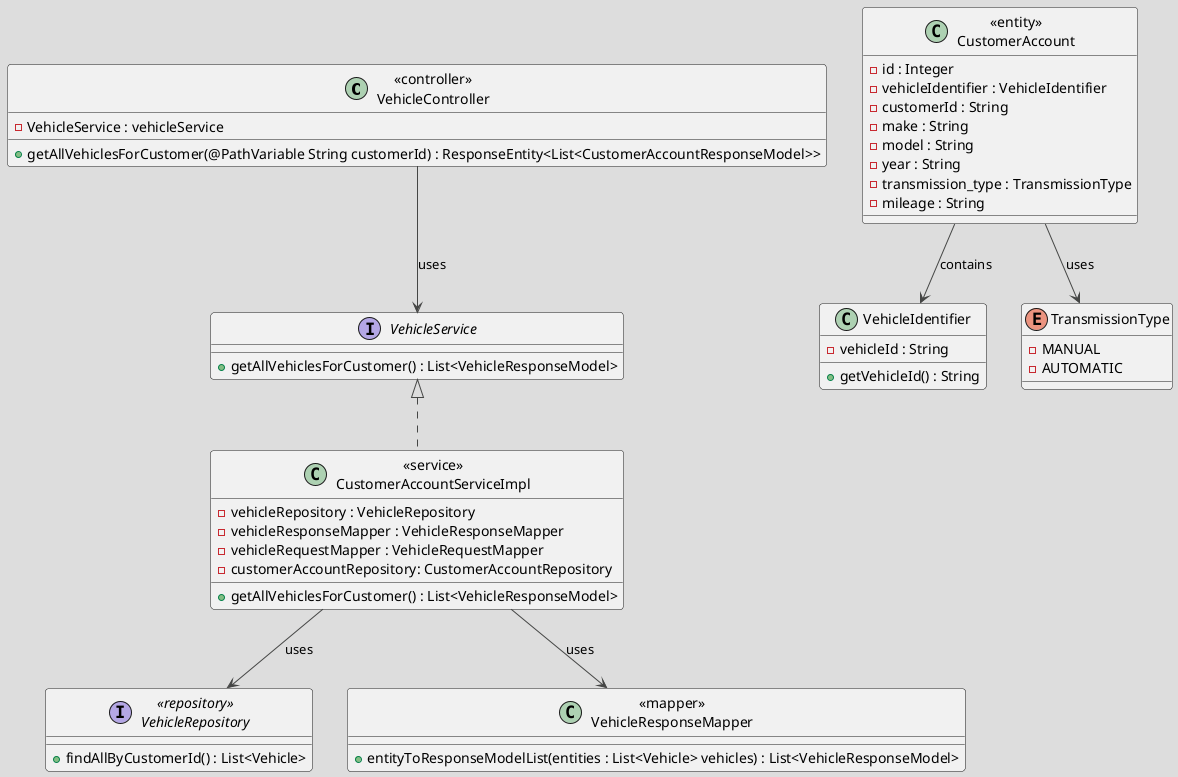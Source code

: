 @startuml
!theme toy
' Define class styles
skinparam class {
    BackgroundColor<<entity>> Wheat
    BackgroundColor<<controller>> LightSkyBlue
    BackgroundColor<<service>> LightGreen
    BackgroundColor<<repository>> LightCoral
    BackgroundColor<<mapper>> Khaki
}

' CustomerAccountController
class "<<controller>>\nVehicleController" as controller {
    - VehicleService : vehicleService
    + getAllVehiclesForCustomer(@PathVariable String customerId) : ResponseEntity<List<CustomerAccountResponseModel>>
}

' CustomerAccountService interfacea
interface "VehicleService" as service {
    + getAllVehiclesForCustomer() : List<VehicleResponseModel>
}

' CustomerAccountServiceImpl class
class "<<service>>\nCustomerAccountServiceImpl" as serviceImpl {
    - vehicleRepository : VehicleRepository
    - vehicleResponseMapper : VehicleResponseMapper
    - vehicleRequestMapper : VehicleRequestMapper
    - customerAccountRepository: CustomerAccountRepository
    + getAllVehiclesForCustomer() : List<VehicleResponseModel>
}
serviceImpl .up.|> service

' CustomerAccountRepository interface (assuming existence)
interface "<<repository>>\nVehicleRepository" as repository {
    + findAllByCustomerId() : List<Vehicle>
}

' CustomerAccountResponseMapper class (assuming existence)
class "<<mapper>>\nVehicleResponseMapper" as responseMapper {
    + entityToResponseModelList(entities : List<Vehicle> vehicles) : List<VehicleResponseModel>
}

' CustomerAccount class
class "<<entity>>\nCustomerAccount" as customerAccount {
    - id : Integer
    - vehicleIdentifier : VehicleIdentifier
    - customerId : String
    - make : String
    - model : String
    - year : String
    - transmission_type : TransmissionType
    - mileage : String
}

' CustomerAccountIdentifier class
class "VehicleIdentifier" as accountIdentifier {
    - vehicleId : String
    + getVehicleId() : String
}
' TransmissionType enum 
enum "TransmissionType" as transmissionType {
  - MANUAL
  - AUTOMATIC
}

' Relationships
controller --> service : uses
serviceImpl --> repository : uses
serviceImpl --> responseMapper : uses
customerAccount --> accountIdentifier : contains
customerAccount --> transmissionType : uses

@enduml